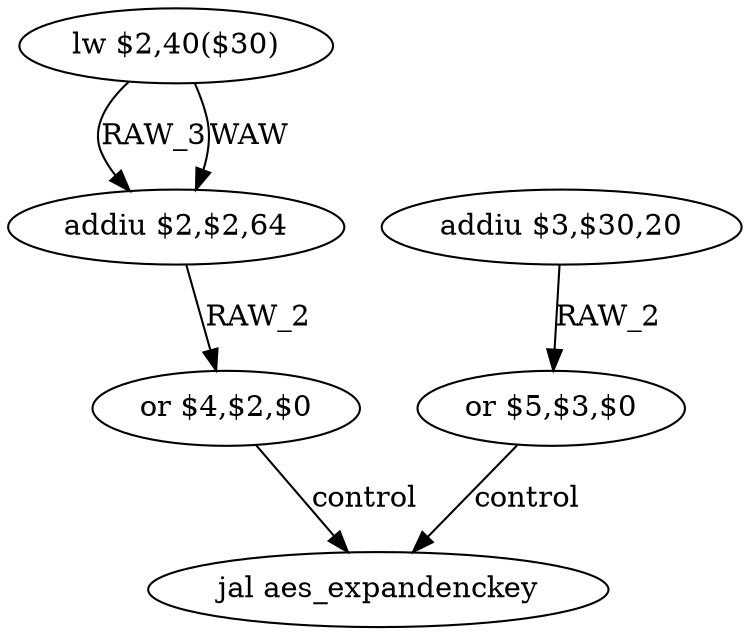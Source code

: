 digraph G1 {
node [shape = ellipse];
i0 [label = "lw $2,40($30)"] ;
i0 ->  i1 [label= "RAW_3"];
i0 ->  i1 [label= "WAW"];
i1 [label = "addiu $2,$2,64"] ;
i1 ->  i3 [label= "RAW_2"];
i3 [label = "or $4,$2,$0"] ;
i3 ->  i5 [label= "control"];
i5 [label = "jal aes_expandenckey"] ;
i2 [label = "addiu $3,$30,20"] ;
i2 ->  i4 [label= "RAW_2"];
i4 [label = "or $5,$3,$0"] ;
i4 ->  i5 [label= "control"];
}
